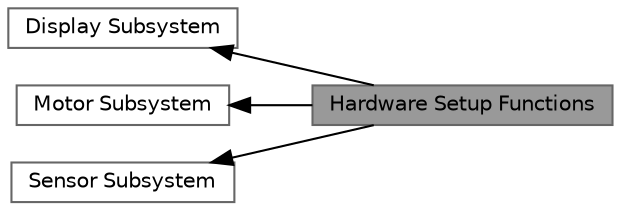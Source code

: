 digraph "Hardware Setup Functions"
{
 // LATEX_PDF_SIZE
  bgcolor="transparent";
  edge [fontname=Helvetica,fontsize=10,labelfontname=Helvetica,labelfontsize=10];
  node [fontname=Helvetica,fontsize=10,shape=box,height=0.2,width=0.4];
  rankdir=LR;
  Node1 [id="Node000001",label="Hardware Setup Functions",height=0.2,width=0.4,color="gray40", fillcolor="grey60", style="filled", fontcolor="black",tooltip=" "];
  Node2 [id="Node000002",label="Display Subsystem",height=0.2,width=0.4,color="grey40", fillcolor="white", style="filled",URL="$group__display.html",tooltip=" "];
  Node3 [id="Node000003",label="Motor Subsystem",height=0.2,width=0.4,color="grey40", fillcolor="white", style="filled",URL="$group__motor.html",tooltip=" "];
  Node4 [id="Node000004",label="Sensor Subsystem",height=0.2,width=0.4,color="grey40", fillcolor="white", style="filled",URL="$group__sensor.html",tooltip=" "];
  Node2->Node1 [shape=plaintext, dir="back", style="solid"];
  Node3->Node1 [shape=plaintext, dir="back", style="solid"];
  Node4->Node1 [shape=plaintext, dir="back", style="solid"];
}
